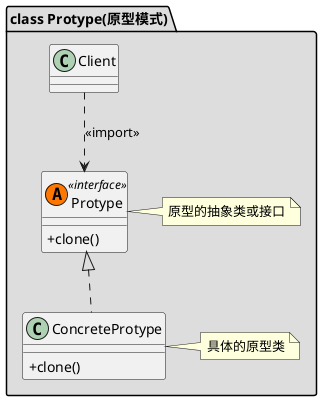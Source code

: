 @startuml
skinparam classAttributeIconSize 0

package "class Protype(原型模式)" #DDDDDD {
    class Protype<< (A,#FF7700) interface>>
    {
    +clone()
    }
    note right: 原型的抽象类或接口

    class ConcreteProtype
    {
    +clone()
    }
    note right: 具体的原型类

    Protype <|.. ConcreteProtype
    Client ..> Protype:<<import>>
}
@enduml
